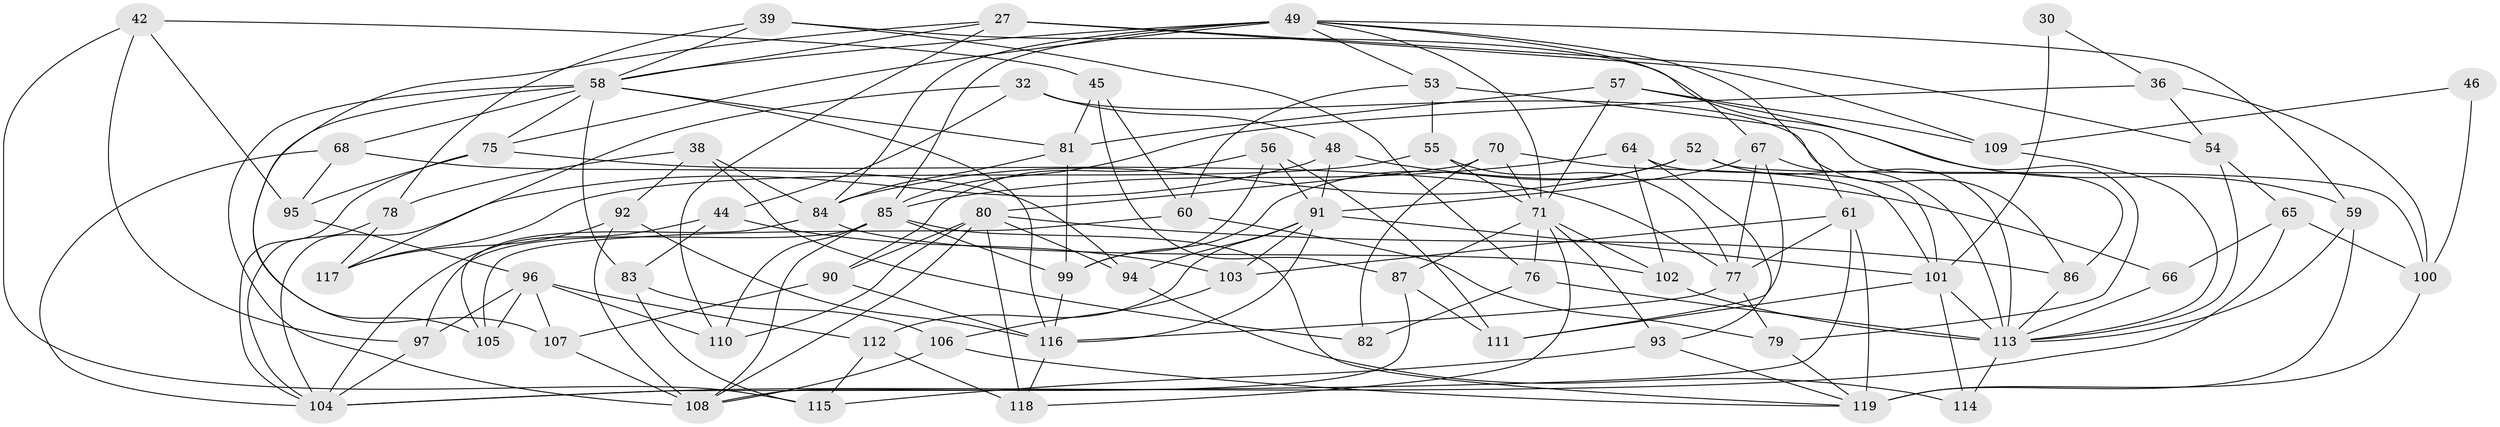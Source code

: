// original degree distribution, {4: 1.0}
// Generated by graph-tools (version 1.1) at 2025/03/03/04/25 22:03:02]
// undirected, 71 vertices, 170 edges
graph export_dot {
graph [start="1"]
  node [color=gray90,style=filled];
  27 [super="+11"];
  30;
  32;
  36;
  38;
  39;
  42;
  44;
  45;
  46;
  48;
  49 [super="+13+37"];
  52;
  53;
  54;
  55;
  56;
  57;
  58 [super="+9+35+29"];
  59;
  60;
  61 [super="+51"];
  64;
  65;
  66;
  67 [super="+63"];
  68;
  70;
  71 [super="+50+23"];
  75 [super="+74"];
  76 [super="+69"];
  77 [super="+25"];
  78;
  79;
  80 [super="+40"];
  81 [super="+1"];
  82;
  83;
  84 [super="+8"];
  85 [super="+72"];
  86;
  87;
  90 [super="+15"];
  91 [super="+21+28"];
  92;
  93;
  94;
  95;
  96 [super="+31"];
  97;
  99 [super="+7"];
  100 [super="+98"];
  101 [super="+33+22"];
  102;
  103;
  104 [super="+26+34"];
  105;
  106;
  107 [super="+62"];
  108 [super="+73"];
  109 [super="+20"];
  110;
  111;
  112;
  113 [super="+41+88"];
  114;
  115;
  116 [super="+89"];
  117;
  118;
  119 [super="+43"];
  27 -- 110;
  27 -- 109 [weight=2];
  27 -- 54;
  27 -- 58;
  27 -- 107;
  30 -- 36;
  30 -- 101 [weight=3];
  32 -- 48;
  32 -- 117;
  32 -- 86;
  32 -- 44;
  36 -- 54;
  36 -- 100;
  36 -- 85;
  38 -- 92;
  38 -- 78;
  38 -- 82;
  38 -- 84;
  39 -- 76;
  39 -- 78;
  39 -- 79;
  39 -- 58;
  42 -- 115;
  42 -- 97;
  42 -- 95;
  42 -- 45;
  44 -- 103;
  44 -- 83;
  44 -- 104;
  45 -- 60;
  45 -- 87;
  45 -- 81;
  46 -- 109 [weight=2];
  46 -- 100 [weight=2];
  48 -- 66;
  48 -- 91;
  48 -- 104;
  49 -- 53;
  49 -- 59;
  49 -- 84 [weight=3];
  49 -- 67 [weight=2];
  49 -- 61;
  49 -- 71;
  49 -- 85;
  49 -- 75;
  49 -- 58;
  52 -- 100;
  52 -- 99;
  52 -- 84;
  52 -- 113;
  53 -- 55;
  53 -- 86;
  53 -- 60;
  54 -- 65;
  54 -- 113;
  55 -- 117;
  55 -- 71;
  55 -- 77;
  56 -- 91;
  56 -- 111;
  56 -- 99;
  56 -- 90;
  57 -- 59;
  57 -- 109;
  57 -- 81;
  57 -- 71;
  58 -- 83;
  58 -- 116;
  58 -- 81;
  58 -- 75;
  58 -- 68;
  58 -- 105;
  58 -- 108;
  59 -- 113;
  59 -- 119;
  60 -- 79;
  60 -- 105;
  61 -- 119 [weight=2];
  61 -- 104;
  61 -- 77;
  61 -- 103;
  64 -- 101;
  64 -- 93;
  64 -- 102;
  64 -- 85;
  65 -- 66;
  65 -- 100;
  65 -- 104;
  66 -- 113 [weight=2];
  67 -- 113;
  67 -- 111;
  67 -- 91;
  67 -- 77;
  68 -- 94;
  68 -- 95;
  68 -- 104;
  70 -- 82;
  70 -- 101;
  70 -- 71;
  70 -- 80;
  71 -- 102;
  71 -- 118;
  71 -- 76 [weight=2];
  71 -- 93;
  71 -- 87;
  75 -- 77 [weight=2];
  75 -- 95;
  75 -- 104;
  76 -- 82 [weight=2];
  76 -- 113;
  77 -- 116 [weight=2];
  77 -- 79;
  78 -- 104;
  78 -- 117;
  79 -- 119;
  80 -- 118;
  80 -- 86;
  80 -- 94;
  80 -- 90 [weight=2];
  80 -- 110;
  80 -- 108;
  81 -- 99 [weight=2];
  81 -- 84;
  83 -- 115;
  83 -- 106;
  84 -- 102;
  84 -- 105;
  85 -- 97;
  85 -- 108;
  85 -- 99;
  85 -- 119;
  85 -- 110;
  86 -- 113;
  87 -- 111;
  87 -- 108;
  90 -- 116;
  90 -- 107 [weight=2];
  91 -- 112;
  91 -- 116;
  91 -- 101;
  91 -- 94;
  91 -- 103;
  92 -- 117;
  92 -- 108;
  92 -- 116;
  93 -- 115;
  93 -- 119;
  94 -- 114;
  95 -- 96;
  96 -- 112;
  96 -- 97;
  96 -- 105;
  96 -- 107;
  96 -- 110;
  97 -- 104;
  99 -- 116;
  100 -- 119;
  101 -- 113 [weight=2];
  101 -- 111;
  101 -- 114;
  102 -- 113;
  103 -- 106;
  106 -- 119;
  106 -- 108;
  107 -- 108 [weight=2];
  109 -- 113;
  112 -- 115;
  112 -- 118;
  113 -- 114 [weight=2];
  116 -- 118;
}
